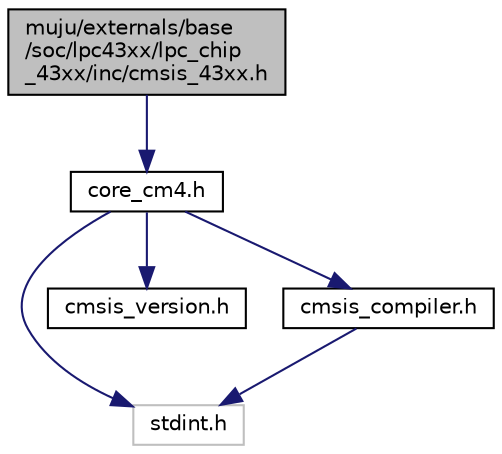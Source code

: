 digraph "muju/externals/base/soc/lpc43xx/lpc_chip_43xx/inc/cmsis_43xx.h"
{
  edge [fontname="Helvetica",fontsize="10",labelfontname="Helvetica",labelfontsize="10"];
  node [fontname="Helvetica",fontsize="10",shape=record];
  Node0 [label="muju/externals/base\l/soc/lpc43xx/lpc_chip\l_43xx/inc/cmsis_43xx.h",height=0.2,width=0.4,color="black", fillcolor="grey75", style="filled", fontcolor="black"];
  Node0 -> Node1 [color="midnightblue",fontsize="10",style="solid"];
  Node1 [label="core_cm4.h",height=0.2,width=0.4,color="black", fillcolor="white", style="filled",URL="$core__cm4_8h.html",tooltip="CMSIS Cortex-M4 Core Peripheral Access Layer Header File. "];
  Node1 -> Node2 [color="midnightblue",fontsize="10",style="solid"];
  Node2 [label="stdint.h",height=0.2,width=0.4,color="grey75", fillcolor="white", style="filled"];
  Node1 -> Node3 [color="midnightblue",fontsize="10",style="solid"];
  Node3 [label="cmsis_version.h",height=0.2,width=0.4,color="black", fillcolor="white", style="filled",URL="$cmsis__version_8h.html",tooltip="CMSIS Core(M) Version definitions. "];
  Node1 -> Node4 [color="midnightblue",fontsize="10",style="solid"];
  Node4 [label="cmsis_compiler.h",height=0.2,width=0.4,color="black", fillcolor="white", style="filled",URL="$cmsis__compiler_8h.html",tooltip="CMSIS compiler generic header file. "];
  Node4 -> Node2 [color="midnightblue",fontsize="10",style="solid"];
}
